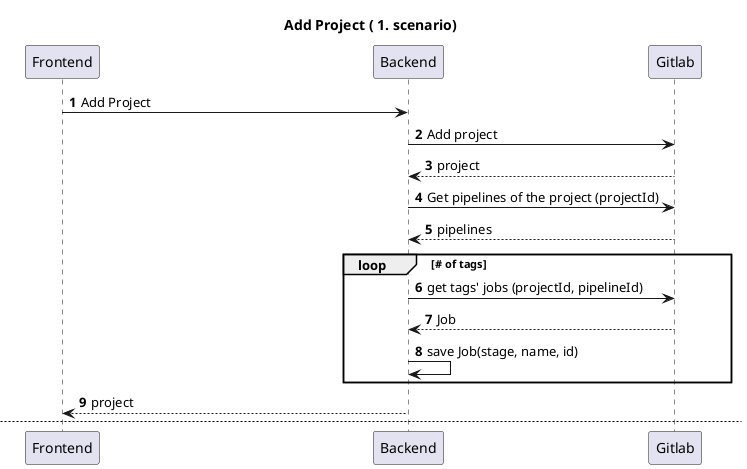 @startuml
skinparam ParticipantPadding 20
skinparam BoxPadding 10



title Add Project ( 1. scenario)
autonumber
Frontend -> Backend: Add Project
Backend -> Gitlab: Add project
Gitlab --> Backend: project
Backend -> Gitlab: Get pipelines of the project (projectId)
Gitlab --> Backend: pipelines
  loop # of tags
Backend -> Gitlab: get tags' jobs (projectId, pipelineId)
Gitlab --> Backend: Job
Backend -> Backend: save Job(stage, name, id)
  end
Backend --> Frontend: project

newpage Add Project(2. scenario) (I chose this scenario)
autonumber

Frontend -> Backend: Add Project
Backend -> Gitlab: Add project
Gitlab --> Backend: project
Backend -> Gitlab: Get jobs of a project(projectId)
Backend -> Backend: Assign jobs to the tags
Backend -> Backend: save Job(stage, name, id)
Backend --> Frontend: project

newpage Create Tag
autonumber
Frontend -> Backend: Create Tag
Backend -> Gitlab: Create Tag
Gitlab --> Backend: Tag
Backend -> Gitlab: Get jobs (projectId)
Gitlab --> Backend: jobs
Backend -> Backend: Put related tags' jobs into Tag
Backend -> Backend: Save tag
Backend --> Frontend: Tag

newpage Play or Retry a job of a pipeline
autonumber
Frontend -> Backend: (projectId, tagName, jobId pipelineId, **play||retry**)
Backend -> Gitlab: Change status of Job
Gitlab --> Backend: JobResponse
Backend -> Backend: Update job status
Backend --> Frontend: send status
activate Backend
activate Gitlab
Backend -> Gitlab: checkStatus periodically
Backend -> Backend: Update job status
Gitlab --> Backend: job finished

deactivate Gitlab
deactivate Backend
Backend --> Frontend: new Status

@enduml
